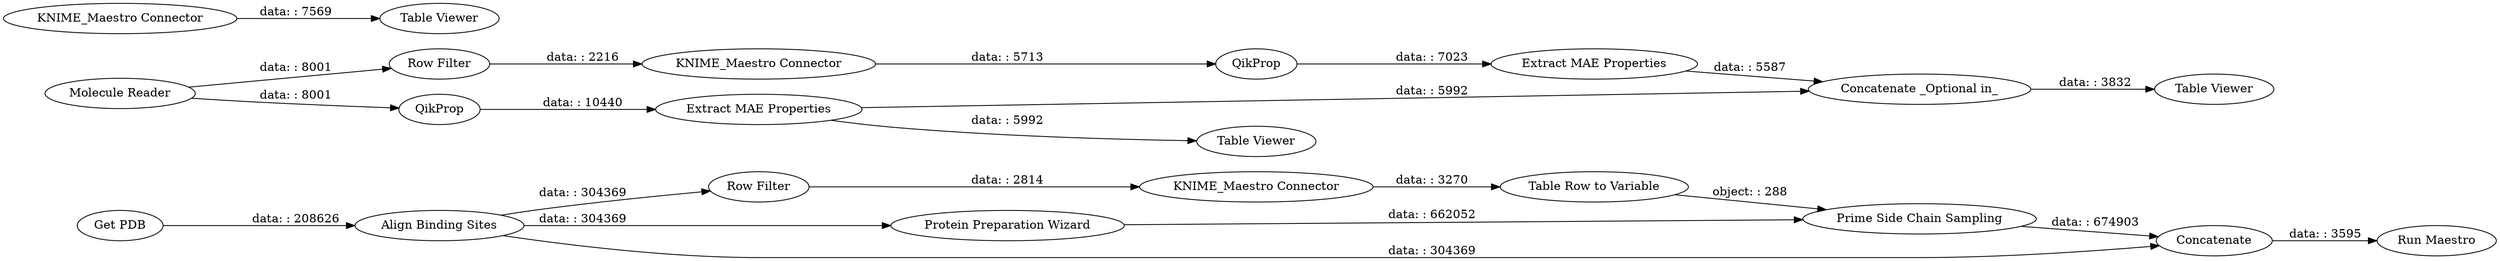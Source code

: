 digraph {
	"4772948657427770648_8353" [label="Table Row to Variable"]
	"4772948657427770648_8334" [label="Row Filter"]
	"4772948657427770648_8342" [label="KNIME_Maestro Connector"]
	"4772948657427770648_8351" [label="Run Maestro"]
	"4772948657427770648_28" [label="Align Binding Sites"]
	"4772948657427770648_8337" [label="Concatenate _Optional in_"]
	"4772948657427770648_8335" [label="Extract MAE Properties"]
	"4772948657427770648_8253" [label="Protein Preparation Wizard"]
	"4772948657427770648_8255" [label="Get PDB"]
	"4772948657427770648_8348" [label="KNIME_Maestro Connector"]
	"4772948657427770648_8338" [label="Table Viewer"]
	"4772948657427770648_8332" [label=QikProp]
	"4772948657427770648_8350" [label=Concatenate]
	"4772948657427770648_8336" [label="Extract MAE Properties"]
	"4772948657427770648_8340" [label="KNIME_Maestro Connector"]
	"4772948657427770648_8330" [label=QikProp]
	"4772948657427770648_8347" [label="Table Viewer"]
	"4772948657427770648_8352" [label="Prime Side Chain Sampling"]
	"4772948657427770648_8346" [label="Molecule Reader"]
	"4772948657427770648_8349" [label="Row Filter"]
	"4772948657427770648_8354" [label="Table Viewer"]
	"4772948657427770648_28" -> "4772948657427770648_8349" [label="data: : 304369"]
	"4772948657427770648_28" -> "4772948657427770648_8253" [label="data: : 304369"]
	"4772948657427770648_28" -> "4772948657427770648_8350" [label="data: : 304369"]
	"4772948657427770648_8336" -> "4772948657427770648_8337" [label="data: : 5587"]
	"4772948657427770648_8332" -> "4772948657427770648_8336" [label="data: : 7023"]
	"4772948657427770648_8335" -> "4772948657427770648_8354" [label="data: : 5992"]
	"4772948657427770648_8353" -> "4772948657427770648_8352" [label="object: : 288"]
	"4772948657427770648_8342" -> "4772948657427770648_8347" [label="data: : 7569"]
	"4772948657427770648_8340" -> "4772948657427770648_8332" [label="data: : 5713"]
	"4772948657427770648_8334" -> "4772948657427770648_8340" [label="data: : 2216"]
	"4772948657427770648_8337" -> "4772948657427770648_8338" [label="data: : 3832"]
	"4772948657427770648_8330" -> "4772948657427770648_8335" [label="data: : 10440"]
	"4772948657427770648_8352" -> "4772948657427770648_8350" [label="data: : 674903"]
	"4772948657427770648_8348" -> "4772948657427770648_8353" [label="data: : 3270"]
	"4772948657427770648_8346" -> "4772948657427770648_8334" [label="data: : 8001"]
	"4772948657427770648_8350" -> "4772948657427770648_8351" [label="data: : 3595"]
	"4772948657427770648_8253" -> "4772948657427770648_8352" [label="data: : 662052"]
	"4772948657427770648_8255" -> "4772948657427770648_28" [label="data: : 208626"]
	"4772948657427770648_8335" -> "4772948657427770648_8337" [label="data: : 5992"]
	"4772948657427770648_8349" -> "4772948657427770648_8348" [label="data: : 2814"]
	"4772948657427770648_8346" -> "4772948657427770648_8330" [label="data: : 8001"]
	rankdir=LR
}
